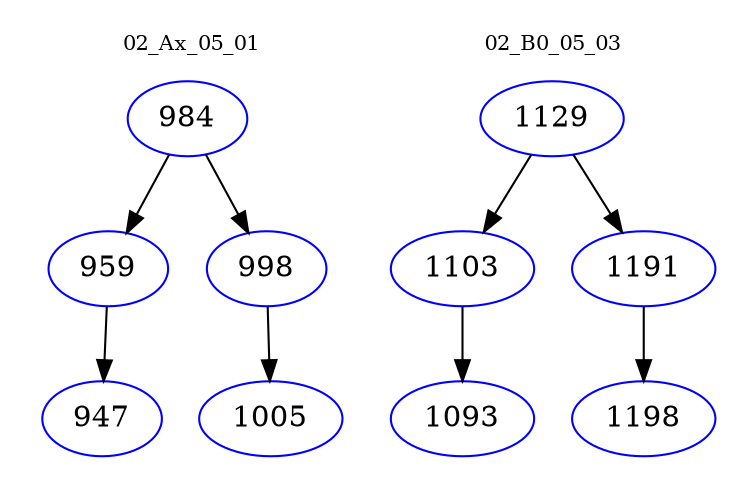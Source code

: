 digraph{
subgraph cluster_0 {
color = white
label = "02_Ax_05_01";
fontsize=10;
T0_984 [label="984", color="blue"]
T0_984 -> T0_959 [color="black"]
T0_959 [label="959", color="blue"]
T0_959 -> T0_947 [color="black"]
T0_947 [label="947", color="blue"]
T0_984 -> T0_998 [color="black"]
T0_998 [label="998", color="blue"]
T0_998 -> T0_1005 [color="black"]
T0_1005 [label="1005", color="blue"]
}
subgraph cluster_1 {
color = white
label = "02_B0_05_03";
fontsize=10;
T1_1129 [label="1129", color="blue"]
T1_1129 -> T1_1103 [color="black"]
T1_1103 [label="1103", color="blue"]
T1_1103 -> T1_1093 [color="black"]
T1_1093 [label="1093", color="blue"]
T1_1129 -> T1_1191 [color="black"]
T1_1191 [label="1191", color="blue"]
T1_1191 -> T1_1198 [color="black"]
T1_1198 [label="1198", color="blue"]
}
}
